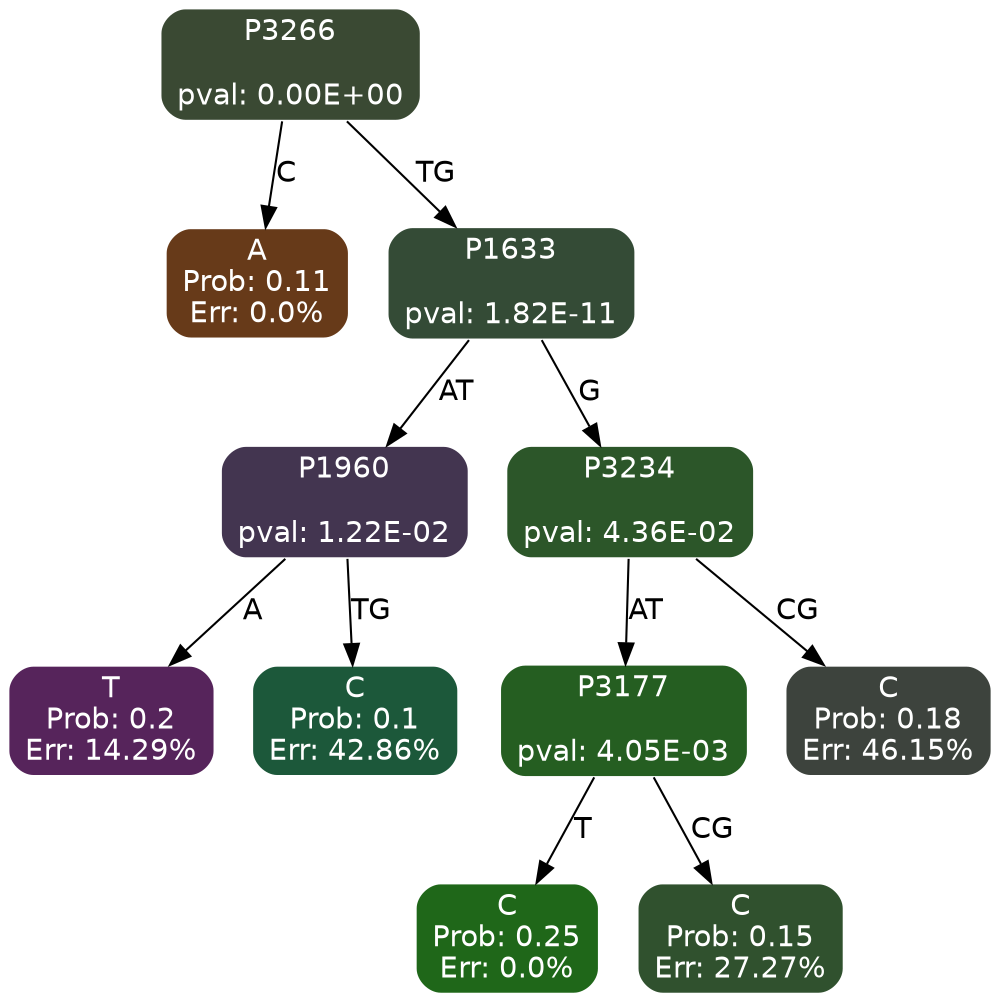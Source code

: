 digraph Tree {
node [shape=box, style="filled, rounded", color="white", fontname=helvetica] ;
edge [fontname=helvetica] ;
1 [label="P3266

pval: 0.00E+00", fillcolor="#3a4933",fontcolor="white"] ;
2 [label="A
Prob: 0.11
Err: 0.0%", fillcolor="#673a19",fontcolor="white"] ;
3 [label="P1633

pval: 1.82E-11", fillcolor="#344b36",fontcolor="white"] ;
4 [label="P1960

pval: 1.22E-02", fillcolor="#433550",fontcolor="white"] ;
5 [label="T
Prob: 0.2
Err: 14.29%", fillcolor="#56245b",fontcolor="white"] ;
6 [label="C
Prob: 0.1
Err: 42.86%", fillcolor="#1c583a",fontcolor="white"] ;
7 [label="P3234

pval: 4.36E-02", fillcolor="#2c5629",fontcolor="white"] ;
8 [label="P3177

pval: 4.05E-03", fillcolor="#255e21",fontcolor="white"] ;
9 [label="C
Prob: 0.25
Err: 0.0%", fillcolor="#1f6719",fontcolor="white"] ;
10 [label="C
Prob: 0.15
Err: 27.27%", fillcolor="#30512e",fontcolor="white"] ;
11 [label="C
Prob: 0.18
Err: 46.15%", fillcolor="#3d433d",fontcolor="white"] ;
1 -> 2 [label="C",fontcolor=black] ;
1 -> 3 [label="TG",fontcolor=black] ;
3 -> 4 [label="AT",fontcolor=black] ;
3 -> 7 [label="G",fontcolor=black] ;
4 -> 5 [label="A",fontcolor=black] ;
4 -> 6 [label="TG",fontcolor=black] ;
7 -> 8 [label="AT",fontcolor=black] ;
7 -> 11 [label="CG",fontcolor=black] ;
8 -> 9 [label="T",fontcolor=black] ;
8 -> 10 [label="CG",fontcolor=black] ;
}